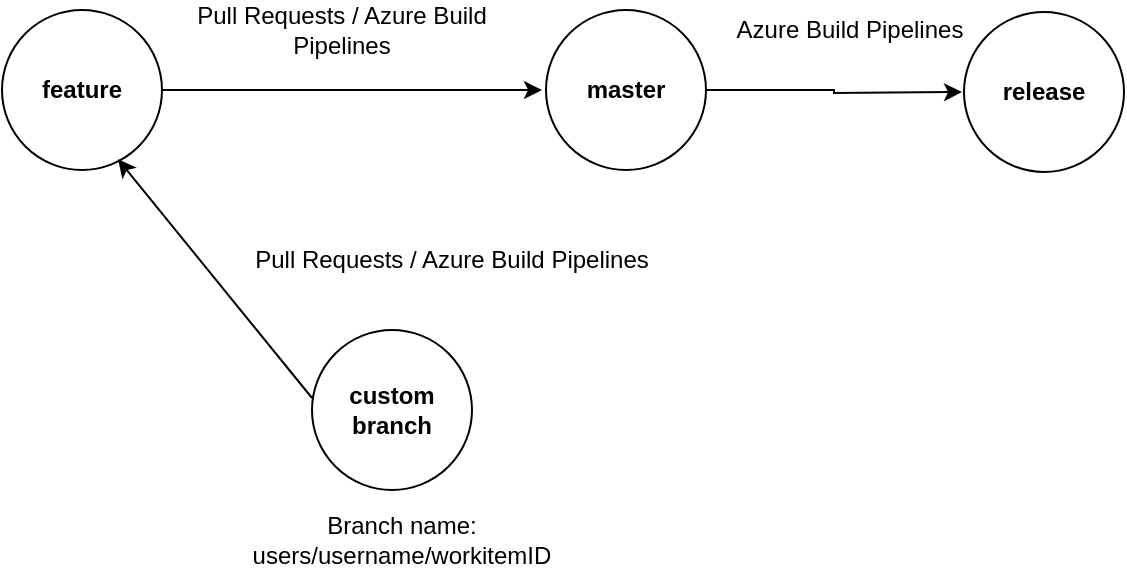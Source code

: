 <mxfile version="20.8.5" type="github">
  <diagram id="cRRqv47HqloywP55wqdQ" name="Page-1">
    <mxGraphModel dx="794" dy="462" grid="1" gridSize="10" guides="1" tooltips="1" connect="1" arrows="1" fold="1" page="1" pageScale="1" pageWidth="850" pageHeight="1100" math="0" shadow="0">
      <root>
        <mxCell id="0" />
        <mxCell id="1" parent="0" />
        <mxCell id="FpPCtnjyutJpVuYdoOeV-1" value="&lt;b&gt;custom branch&lt;/b&gt;" style="ellipse;whiteSpace=wrap;html=1;aspect=fixed;" vertex="1" parent="1">
          <mxGeometry x="275" y="280" width="80" height="80" as="geometry" />
        </mxCell>
        <mxCell id="FpPCtnjyutJpVuYdoOeV-4" style="edgeStyle=orthogonalEdgeStyle;rounded=0;orthogonalLoop=1;jettySize=auto;html=1;" edge="1" parent="1" source="FpPCtnjyutJpVuYdoOeV-2">
          <mxGeometry relative="1" as="geometry">
            <mxPoint x="390" y="160" as="targetPoint" />
          </mxGeometry>
        </mxCell>
        <mxCell id="FpPCtnjyutJpVuYdoOeV-2" value="" style="ellipse;whiteSpace=wrap;html=1;aspect=fixed;" vertex="1" parent="1">
          <mxGeometry x="120" y="120" width="80" height="80" as="geometry" />
        </mxCell>
        <mxCell id="FpPCtnjyutJpVuYdoOeV-13" style="edgeStyle=orthogonalEdgeStyle;rounded=0;orthogonalLoop=1;jettySize=auto;html=1;fontSize=12;" edge="1" parent="1" source="FpPCtnjyutJpVuYdoOeV-3">
          <mxGeometry relative="1" as="geometry">
            <mxPoint x="600" y="161" as="targetPoint" />
          </mxGeometry>
        </mxCell>
        <mxCell id="FpPCtnjyutJpVuYdoOeV-3" value="" style="ellipse;whiteSpace=wrap;html=1;aspect=fixed;" vertex="1" parent="1">
          <mxGeometry x="392" y="120" width="80" height="80" as="geometry" />
        </mxCell>
        <mxCell id="FpPCtnjyutJpVuYdoOeV-5" value="" style="endArrow=classic;html=1;rounded=0;entryX=0.725;entryY=1.008;entryDx=0;entryDy=0;exitX=0;exitY=0.5;exitDx=0;exitDy=0;entryPerimeter=0;" edge="1" parent="1">
          <mxGeometry width="50" height="50" relative="1" as="geometry">
            <mxPoint x="275" y="314" as="sourcePoint" />
            <mxPoint x="178" y="194.64" as="targetPoint" />
          </mxGeometry>
        </mxCell>
        <mxCell id="FpPCtnjyutJpVuYdoOeV-6" value="feature" style="text;html=1;strokeColor=none;fillColor=none;align=center;verticalAlign=middle;whiteSpace=wrap;rounded=0;fontStyle=1" vertex="1" parent="1">
          <mxGeometry x="130" y="145" width="60" height="30" as="geometry" />
        </mxCell>
        <mxCell id="FpPCtnjyutJpVuYdoOeV-7" value="master" style="text;html=1;strokeColor=none;fillColor=none;align=center;verticalAlign=middle;whiteSpace=wrap;rounded=0;fontStyle=1" vertex="1" parent="1">
          <mxGeometry x="402" y="145" width="60" height="30" as="geometry" />
        </mxCell>
        <mxCell id="FpPCtnjyutJpVuYdoOeV-8" value="Pull Requests / Azure Build Pipelines" style="text;html=1;strokeColor=none;fillColor=none;align=center;verticalAlign=middle;whiteSpace=wrap;rounded=0;" vertex="1" parent="1">
          <mxGeometry x="210" y="115" width="160" height="30" as="geometry" />
        </mxCell>
        <mxCell id="FpPCtnjyutJpVuYdoOeV-9" value="Branch name:&lt;br&gt;users/username/workitemID" style="text;html=1;strokeColor=none;fillColor=none;align=center;verticalAlign=middle;whiteSpace=wrap;rounded=0;fontSize=12;" vertex="1" parent="1">
          <mxGeometry x="210" y="370" width="220" height="30" as="geometry" />
        </mxCell>
        <mxCell id="FpPCtnjyutJpVuYdoOeV-10" value="Pull Requests / Azure Build Pipelines" style="text;html=1;strokeColor=none;fillColor=none;align=center;verticalAlign=middle;whiteSpace=wrap;rounded=0;" vertex="1" parent="1">
          <mxGeometry x="240" y="230" width="210" height="30" as="geometry" />
        </mxCell>
        <mxCell id="FpPCtnjyutJpVuYdoOeV-11" value="" style="ellipse;whiteSpace=wrap;html=1;aspect=fixed;" vertex="1" parent="1">
          <mxGeometry x="601" y="121" width="80" height="80" as="geometry" />
        </mxCell>
        <mxCell id="FpPCtnjyutJpVuYdoOeV-12" value="release" style="text;html=1;strokeColor=none;fillColor=none;align=center;verticalAlign=middle;whiteSpace=wrap;rounded=0;fontStyle=1" vertex="1" parent="1">
          <mxGeometry x="611" y="146" width="60" height="30" as="geometry" />
        </mxCell>
        <mxCell id="FpPCtnjyutJpVuYdoOeV-14" value="Azure Build Pipelines" style="text;html=1;strokeColor=none;fillColor=none;align=center;verticalAlign=middle;whiteSpace=wrap;rounded=0;" vertex="1" parent="1">
          <mxGeometry x="439" y="115" width="210" height="30" as="geometry" />
        </mxCell>
      </root>
    </mxGraphModel>
  </diagram>
</mxfile>

